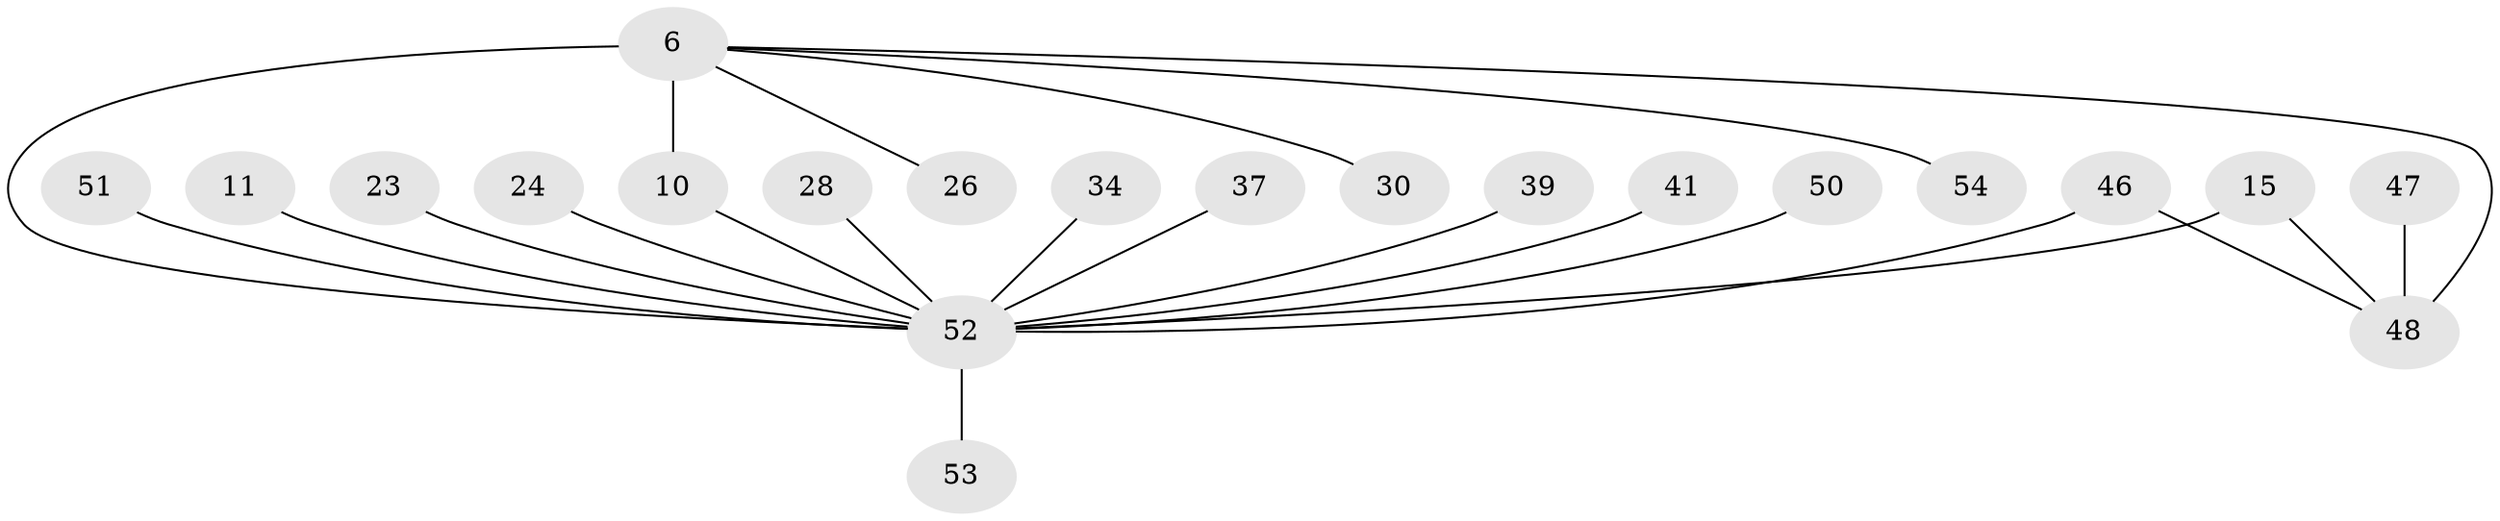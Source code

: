 // original degree distribution, {3: 0.1111111111111111, 6: 0.07407407407407407, 7: 0.037037037037037035, 5: 0.037037037037037035, 10: 0.018518518518518517, 1: 0.5185185185185185, 2: 0.18518518518518517, 4: 0.018518518518518517}
// Generated by graph-tools (version 1.1) at 2025/57/03/04/25 21:57:55]
// undirected, 21 vertices, 23 edges
graph export_dot {
graph [start="1"]
  node [color=gray90,style=filled];
  6 [super="+4"];
  10;
  11;
  15 [super="+8"];
  23;
  24;
  26;
  28;
  30;
  34;
  37;
  39;
  41;
  46;
  47;
  48 [super="+17+25+44+31+35+38+43"];
  50;
  51 [super="+40"];
  52 [super="+49+5+32"];
  53;
  54;
  6 -- 10 [weight=2];
  6 -- 30;
  6 -- 26;
  6 -- 54;
  6 -- 48 [weight=2];
  6 -- 52 [weight=4];
  10 -- 52;
  11 -- 52;
  15 -- 48;
  15 -- 52 [weight=4];
  23 -- 52;
  24 -- 52;
  28 -- 52;
  34 -- 52;
  37 -- 52;
  39 -- 52;
  41 -- 52;
  46 -- 48;
  46 -- 52;
  47 -- 48;
  50 -- 52;
  51 -- 52;
  52 -- 53;
}
